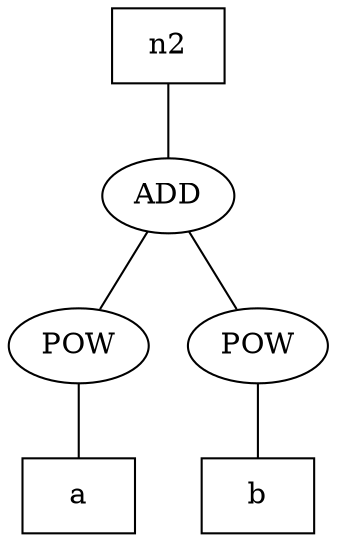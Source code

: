graph TREE {
    n1 [label="ADD"]
    n3 [label="POW"]
    n4 [label="POW"]

    node [shape=box]
    l1 [label="a"]
    l2 [label="b"]

    n2 -- n1

    n1 -- n3
    n1 -- n4

    n3 -- l1
    n4 -- l2
}

